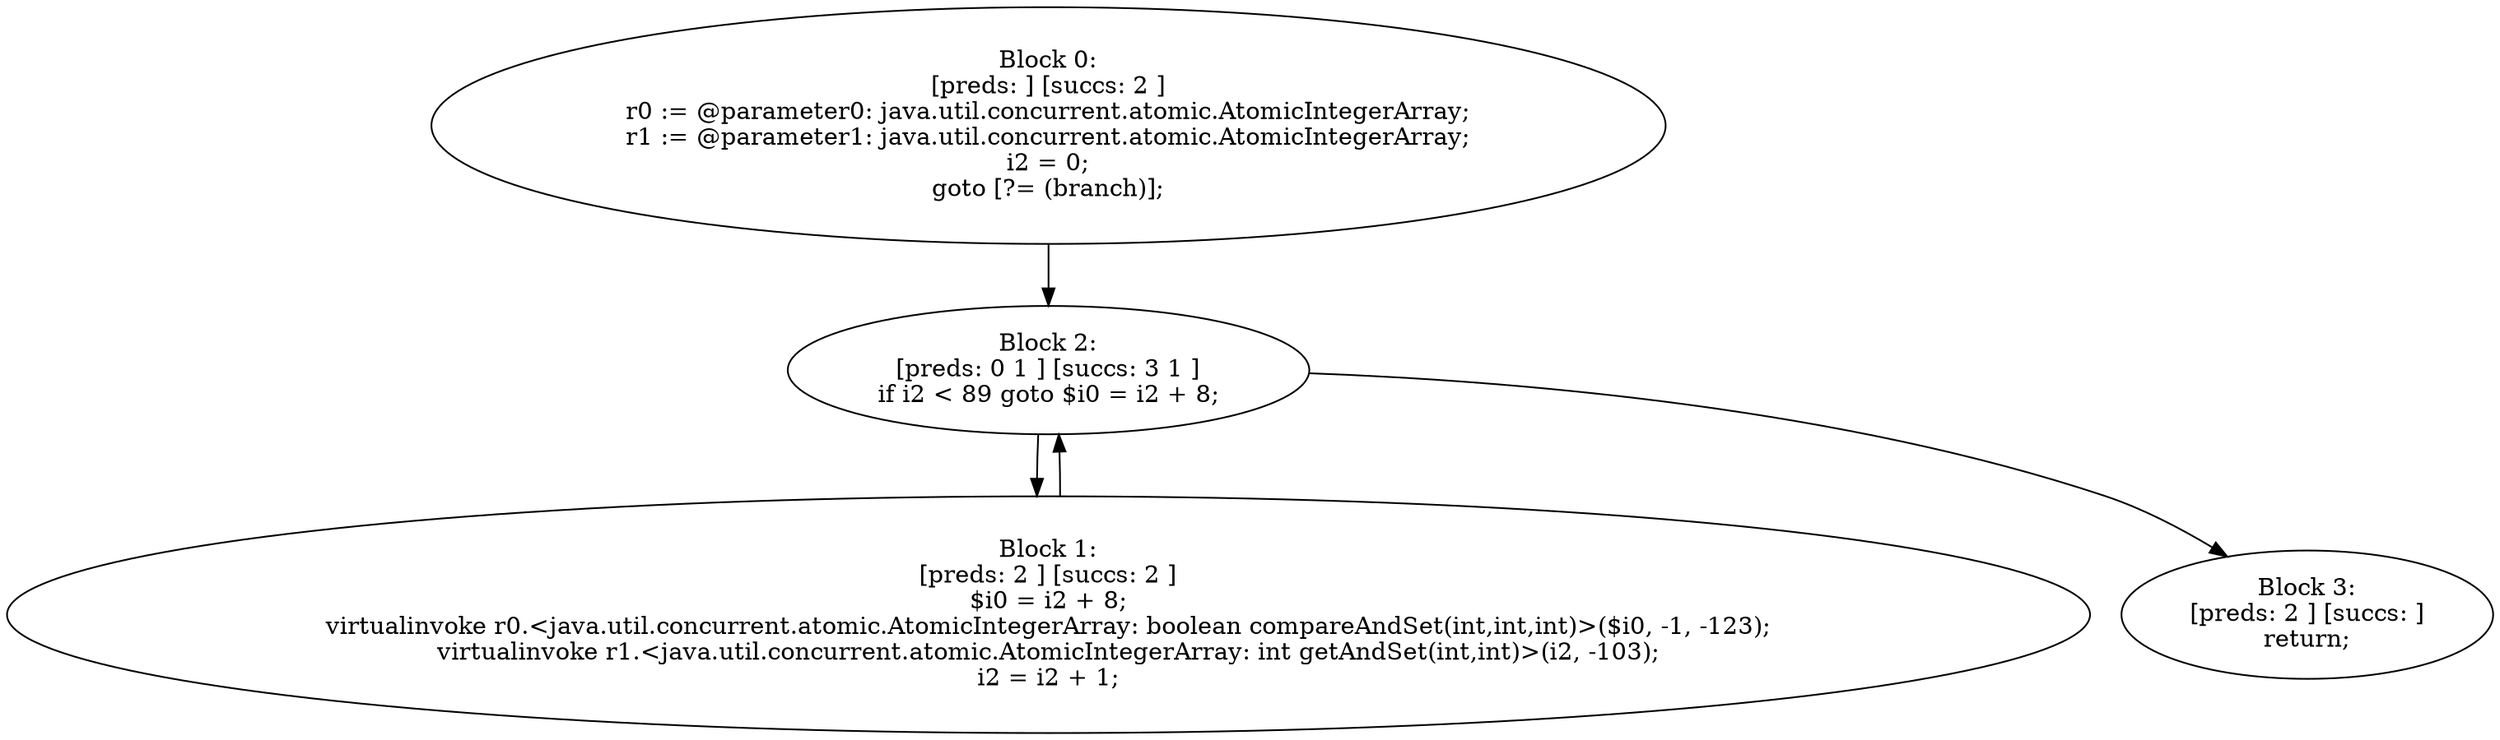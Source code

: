 digraph "unitGraph" {
    "Block 0:
[preds: ] [succs: 2 ]
r0 := @parameter0: java.util.concurrent.atomic.AtomicIntegerArray;
r1 := @parameter1: java.util.concurrent.atomic.AtomicIntegerArray;
i2 = 0;
goto [?= (branch)];
"
    "Block 1:
[preds: 2 ] [succs: 2 ]
$i0 = i2 + 8;
virtualinvoke r0.<java.util.concurrent.atomic.AtomicIntegerArray: boolean compareAndSet(int,int,int)>($i0, -1, -123);
virtualinvoke r1.<java.util.concurrent.atomic.AtomicIntegerArray: int getAndSet(int,int)>(i2, -103);
i2 = i2 + 1;
"
    "Block 2:
[preds: 0 1 ] [succs: 3 1 ]
if i2 < 89 goto $i0 = i2 + 8;
"
    "Block 3:
[preds: 2 ] [succs: ]
return;
"
    "Block 0:
[preds: ] [succs: 2 ]
r0 := @parameter0: java.util.concurrent.atomic.AtomicIntegerArray;
r1 := @parameter1: java.util.concurrent.atomic.AtomicIntegerArray;
i2 = 0;
goto [?= (branch)];
"->"Block 2:
[preds: 0 1 ] [succs: 3 1 ]
if i2 < 89 goto $i0 = i2 + 8;
";
    "Block 1:
[preds: 2 ] [succs: 2 ]
$i0 = i2 + 8;
virtualinvoke r0.<java.util.concurrent.atomic.AtomicIntegerArray: boolean compareAndSet(int,int,int)>($i0, -1, -123);
virtualinvoke r1.<java.util.concurrent.atomic.AtomicIntegerArray: int getAndSet(int,int)>(i2, -103);
i2 = i2 + 1;
"->"Block 2:
[preds: 0 1 ] [succs: 3 1 ]
if i2 < 89 goto $i0 = i2 + 8;
";
    "Block 2:
[preds: 0 1 ] [succs: 3 1 ]
if i2 < 89 goto $i0 = i2 + 8;
"->"Block 3:
[preds: 2 ] [succs: ]
return;
";
    "Block 2:
[preds: 0 1 ] [succs: 3 1 ]
if i2 < 89 goto $i0 = i2 + 8;
"->"Block 1:
[preds: 2 ] [succs: 2 ]
$i0 = i2 + 8;
virtualinvoke r0.<java.util.concurrent.atomic.AtomicIntegerArray: boolean compareAndSet(int,int,int)>($i0, -1, -123);
virtualinvoke r1.<java.util.concurrent.atomic.AtomicIntegerArray: int getAndSet(int,int)>(i2, -103);
i2 = i2 + 1;
";
}
